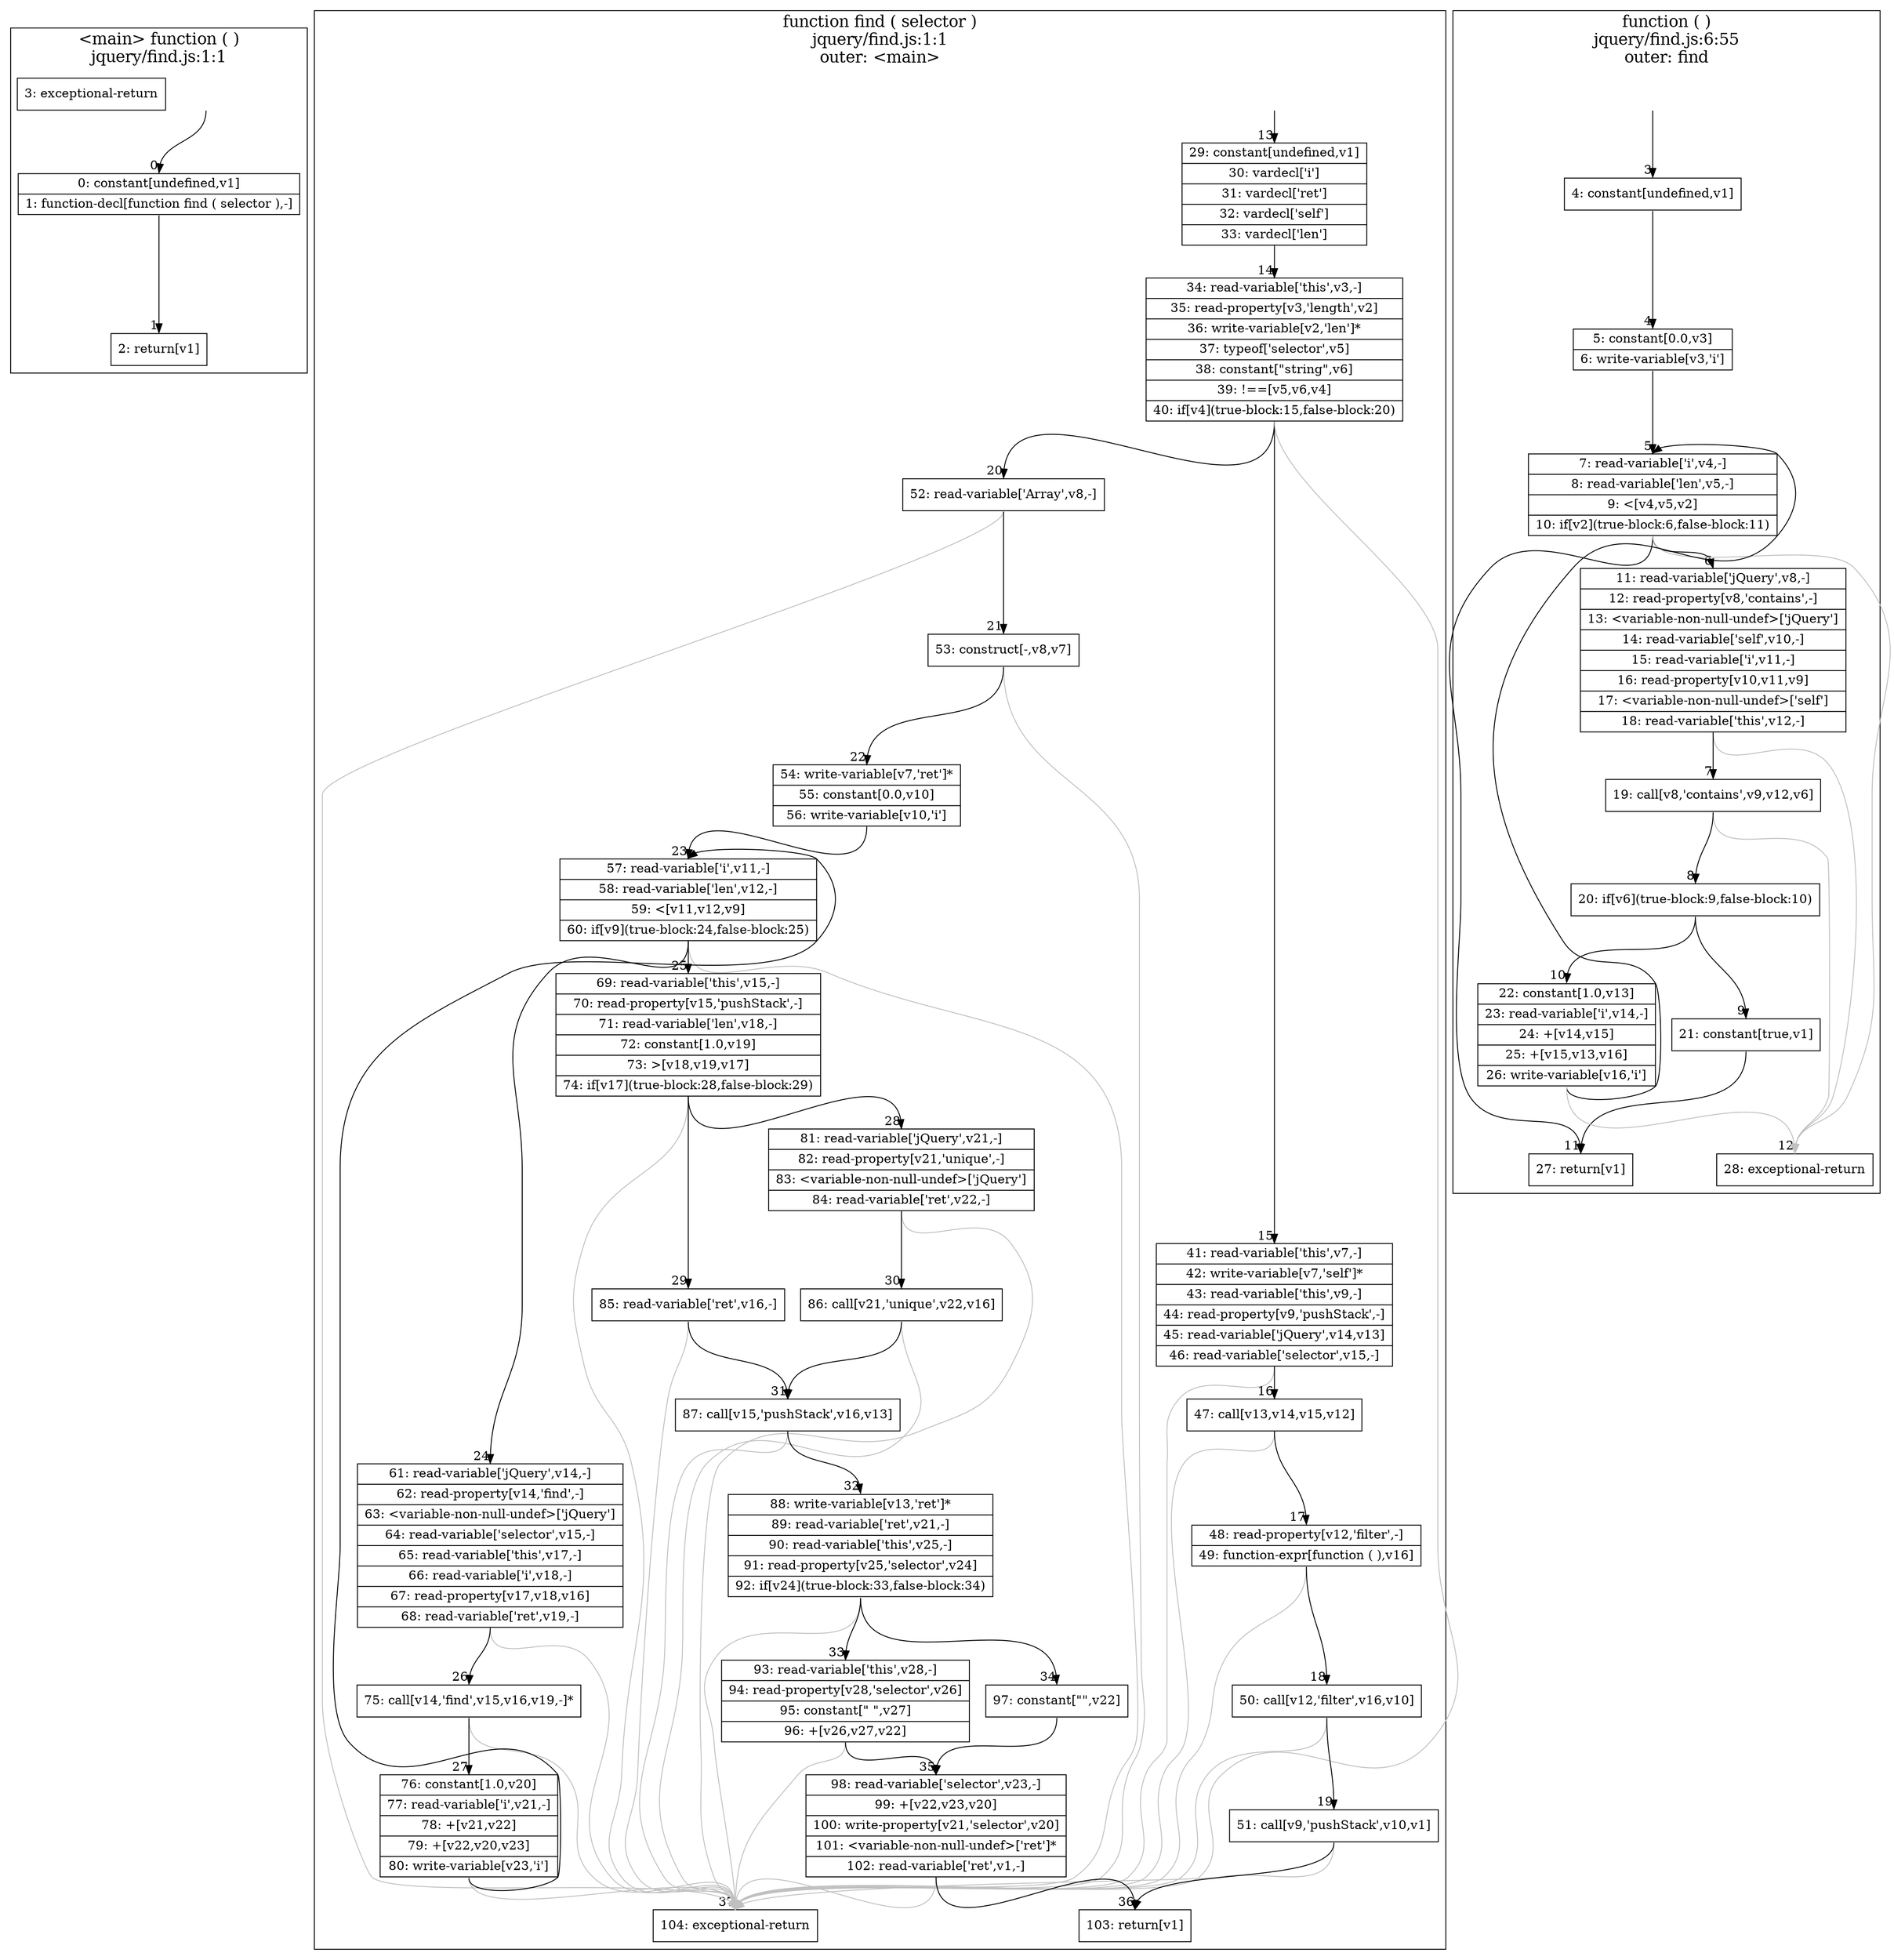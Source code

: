 digraph {
compound=true
subgraph cluster0 {
label="<main> function ( )\njquery/find.js:1:1";
labelloc="t";
fontsize=18;
rankdir="TD"
BB_entry0[shape=none,label=""];
BB_entry0 -> BB0 [tailport=s, headport=n, headlabel="    0"]
BB0 [shape=record label="{0: constant[undefined,v1]|1: function-decl[function find ( selector ),-]}" ] 
BB0 -> BB1 [tailport=s, headport=n, headlabel="      1"]
BB1 [shape=record label="{2: return[v1]}" ] 
BB2 [shape=record label="{3: exceptional-return}" ] 
}
subgraph cluster1 {
label="function find ( selector )\njquery/find.js:1:1\nouter: <main>";
labelloc="t";
fontsize=18;
rankdir="TD"
BB_entry1[shape=none,label=""];
BB_entry1 -> BB13 [tailport=s, headport=n, headlabel="    13"]
BB13 [shape=record label="{29: constant[undefined,v1]|30: vardecl['i']|31: vardecl['ret']|32: vardecl['self']|33: vardecl['len']}" ] 
BB13 -> BB14 [tailport=s, headport=n, headlabel="      14"]
BB14 [shape=record label="{34: read-variable['this',v3,-]|35: read-property[v3,'length',v2]|36: write-variable[v2,'len']*|37: typeof['selector',v5]|38: constant[\"string\",v6]|39: !==[v5,v6,v4]|40: if[v4](true-block:15,false-block:20)}" ] 
BB14 -> BB15 [tailport=s, headport=n, headlabel="      15"]
BB14 -> BB20 [tailport=s, headport=n, headlabel="      20"]
BB14 -> BB37 [tailport=s, headport=n, color=gray, headlabel="      37"]
BB15 [shape=record label="{41: read-variable['this',v7,-]|42: write-variable[v7,'self']*|43: read-variable['this',v9,-]|44: read-property[v9,'pushStack',-]|45: read-variable['jQuery',v14,v13]|46: read-variable['selector',v15,-]}" ] 
BB15 -> BB16 [tailport=s, headport=n, headlabel="      16"]
BB15 -> BB37 [tailport=s, headport=n, color=gray]
BB16 [shape=record label="{47: call[v13,v14,v15,v12]}" ] 
BB16 -> BB17 [tailport=s, headport=n, headlabel="      17"]
BB16 -> BB37 [tailport=s, headport=n, color=gray]
BB17 [shape=record label="{48: read-property[v12,'filter',-]|49: function-expr[function ( ),v16]}" ] 
BB17 -> BB18 [tailport=s, headport=n, headlabel="      18"]
BB17 -> BB37 [tailport=s, headport=n, color=gray]
BB18 [shape=record label="{50: call[v12,'filter',v16,v10]}" ] 
BB18 -> BB19 [tailport=s, headport=n, headlabel="      19"]
BB18 -> BB37 [tailport=s, headport=n, color=gray]
BB19 [shape=record label="{51: call[v9,'pushStack',v10,v1]}" ] 
BB19 -> BB36 [tailport=s, headport=n, headlabel="      36"]
BB19 -> BB37 [tailport=s, headport=n, color=gray]
BB20 [shape=record label="{52: read-variable['Array',v8,-]}" ] 
BB20 -> BB21 [tailport=s, headport=n, headlabel="      21"]
BB20 -> BB37 [tailport=s, headport=n, color=gray]
BB21 [shape=record label="{53: construct[-,v8,v7]}" ] 
BB21 -> BB22 [tailport=s, headport=n, headlabel="      22"]
BB21 -> BB37 [tailport=s, headport=n, color=gray]
BB22 [shape=record label="{54: write-variable[v7,'ret']*|55: constant[0.0,v10]|56: write-variable[v10,'i']}" ] 
BB22 -> BB23 [tailport=s, headport=n, headlabel="      23"]
BB23 [shape=record label="{57: read-variable['i',v11,-]|58: read-variable['len',v12,-]|59: \<[v11,v12,v9]|60: if[v9](true-block:24,false-block:25)}" ] 
BB23 -> BB24 [tailport=s, headport=n, headlabel="      24"]
BB23 -> BB25 [tailport=s, headport=n, headlabel="      25"]
BB23 -> BB37 [tailport=s, headport=n, color=gray]
BB24 [shape=record label="{61: read-variable['jQuery',v14,-]|62: read-property[v14,'find',-]|63: \<variable-non-null-undef\>['jQuery']|64: read-variable['selector',v15,-]|65: read-variable['this',v17,-]|66: read-variable['i',v18,-]|67: read-property[v17,v18,v16]|68: read-variable['ret',v19,-]}" ] 
BB24 -> BB26 [tailport=s, headport=n, headlabel="      26"]
BB24 -> BB37 [tailport=s, headport=n, color=gray]
BB25 [shape=record label="{69: read-variable['this',v15,-]|70: read-property[v15,'pushStack',-]|71: read-variable['len',v18,-]|72: constant[1.0,v19]|73: \>[v18,v19,v17]|74: if[v17](true-block:28,false-block:29)}" ] 
BB25 -> BB28 [tailport=s, headport=n, headlabel="      28"]
BB25 -> BB29 [tailport=s, headport=n, headlabel="      29"]
BB25 -> BB37 [tailport=s, headport=n, color=gray]
BB26 [shape=record label="{75: call[v14,'find',v15,v16,v19,-]*}" ] 
BB26 -> BB27 [tailport=s, headport=n, headlabel="      27"]
BB26 -> BB37 [tailport=s, headport=n, color=gray]
BB27 [shape=record label="{76: constant[1.0,v20]|77: read-variable['i',v21,-]|78: +[v21,v22]|79: +[v22,v20,v23]|80: write-variable[v23,'i']}" ] 
BB27 -> BB23 [tailport=s, headport=n]
BB27 -> BB37 [tailport=s, headport=n, color=gray]
BB28 [shape=record label="{81: read-variable['jQuery',v21,-]|82: read-property[v21,'unique',-]|83: \<variable-non-null-undef\>['jQuery']|84: read-variable['ret',v22,-]}" ] 
BB28 -> BB30 [tailport=s, headport=n, headlabel="      30"]
BB28 -> BB37 [tailport=s, headport=n, color=gray]
BB29 [shape=record label="{85: read-variable['ret',v16,-]}" ] 
BB29 -> BB31 [tailport=s, headport=n, headlabel="      31"]
BB29 -> BB37 [tailport=s, headport=n, color=gray]
BB30 [shape=record label="{86: call[v21,'unique',v22,v16]}" ] 
BB30 -> BB31 [tailport=s, headport=n]
BB30 -> BB37 [tailport=s, headport=n, color=gray]
BB31 [shape=record label="{87: call[v15,'pushStack',v16,v13]}" ] 
BB31 -> BB32 [tailport=s, headport=n, headlabel="      32"]
BB31 -> BB37 [tailport=s, headport=n, color=gray]
BB32 [shape=record label="{88: write-variable[v13,'ret']*|89: read-variable['ret',v21,-]|90: read-variable['this',v25,-]|91: read-property[v25,'selector',v24]|92: if[v24](true-block:33,false-block:34)}" ] 
BB32 -> BB33 [tailport=s, headport=n, headlabel="      33"]
BB32 -> BB34 [tailport=s, headport=n, headlabel="      34"]
BB32 -> BB37 [tailport=s, headport=n, color=gray]
BB33 [shape=record label="{93: read-variable['this',v28,-]|94: read-property[v28,'selector',v26]|95: constant[\" \",v27]|96: +[v26,v27,v22]}" ] 
BB33 -> BB35 [tailport=s, headport=n, headlabel="      35"]
BB33 -> BB37 [tailport=s, headport=n, color=gray]
BB34 [shape=record label="{97: constant[\"\",v22]}" ] 
BB34 -> BB35 [tailport=s, headport=n]
BB35 [shape=record label="{98: read-variable['selector',v23,-]|99: +[v22,v23,v20]|100: write-property[v21,'selector',v20]|101: \<variable-non-null-undef\>['ret']*|102: read-variable['ret',v1,-]}" ] 
BB35 -> BB36 [tailport=s, headport=n]
BB35 -> BB37 [tailport=s, headport=n, color=gray]
BB36 [shape=record label="{103: return[v1]}" ] 
BB37 [shape=record label="{104: exceptional-return}" ] 
}
subgraph cluster2 {
label="function ( )\njquery/find.js:6:55\nouter: find";
labelloc="t";
fontsize=18;
rankdir="TD"
BB_entry2[shape=none,label=""];
BB_entry2 -> BB3 [tailport=s, headport=n, headlabel="    3"]
BB3 [shape=record label="{4: constant[undefined,v1]}" ] 
BB3 -> BB4 [tailport=s, headport=n, headlabel="      4"]
BB4 [shape=record label="{5: constant[0.0,v3]|6: write-variable[v3,'i']}" ] 
BB4 -> BB5 [tailport=s, headport=n, headlabel="      5"]
BB5 [shape=record label="{7: read-variable['i',v4,-]|8: read-variable['len',v5,-]|9: \<[v4,v5,v2]|10: if[v2](true-block:6,false-block:11)}" ] 
BB5 -> BB6 [tailport=s, headport=n, headlabel="      6"]
BB5 -> BB11 [tailport=s, headport=n, headlabel="      11"]
BB5 -> BB12 [tailport=s, headport=n, color=gray, headlabel="      12"]
BB6 [shape=record label="{11: read-variable['jQuery',v8,-]|12: read-property[v8,'contains',-]|13: \<variable-non-null-undef\>['jQuery']|14: read-variable['self',v10,-]|15: read-variable['i',v11,-]|16: read-property[v10,v11,v9]|17: \<variable-non-null-undef\>['self']|18: read-variable['this',v12,-]}" ] 
BB6 -> BB7 [tailport=s, headport=n, headlabel="      7"]
BB6 -> BB12 [tailport=s, headport=n, color=gray]
BB7 [shape=record label="{19: call[v8,'contains',v9,v12,v6]}" ] 
BB7 -> BB8 [tailport=s, headport=n, headlabel="      8"]
BB7 -> BB12 [tailport=s, headport=n, color=gray]
BB8 [shape=record label="{20: if[v6](true-block:9,false-block:10)}" ] 
BB8 -> BB9 [tailport=s, headport=n, headlabel="      9"]
BB8 -> BB10 [tailport=s, headport=n, headlabel="      10"]
BB9 [shape=record label="{21: constant[true,v1]}" ] 
BB9 -> BB11 [tailport=s, headport=n]
BB10 [shape=record label="{22: constant[1.0,v13]|23: read-variable['i',v14,-]|24: +[v14,v15]|25: +[v15,v13,v16]|26: write-variable[v16,'i']}" ] 
BB10 -> BB5 [tailport=s, headport=n]
BB10 -> BB12 [tailport=s, headport=n, color=gray]
BB11 [shape=record label="{27: return[v1]}" ] 
BB12 [shape=record label="{28: exceptional-return}" ] 
}
}
